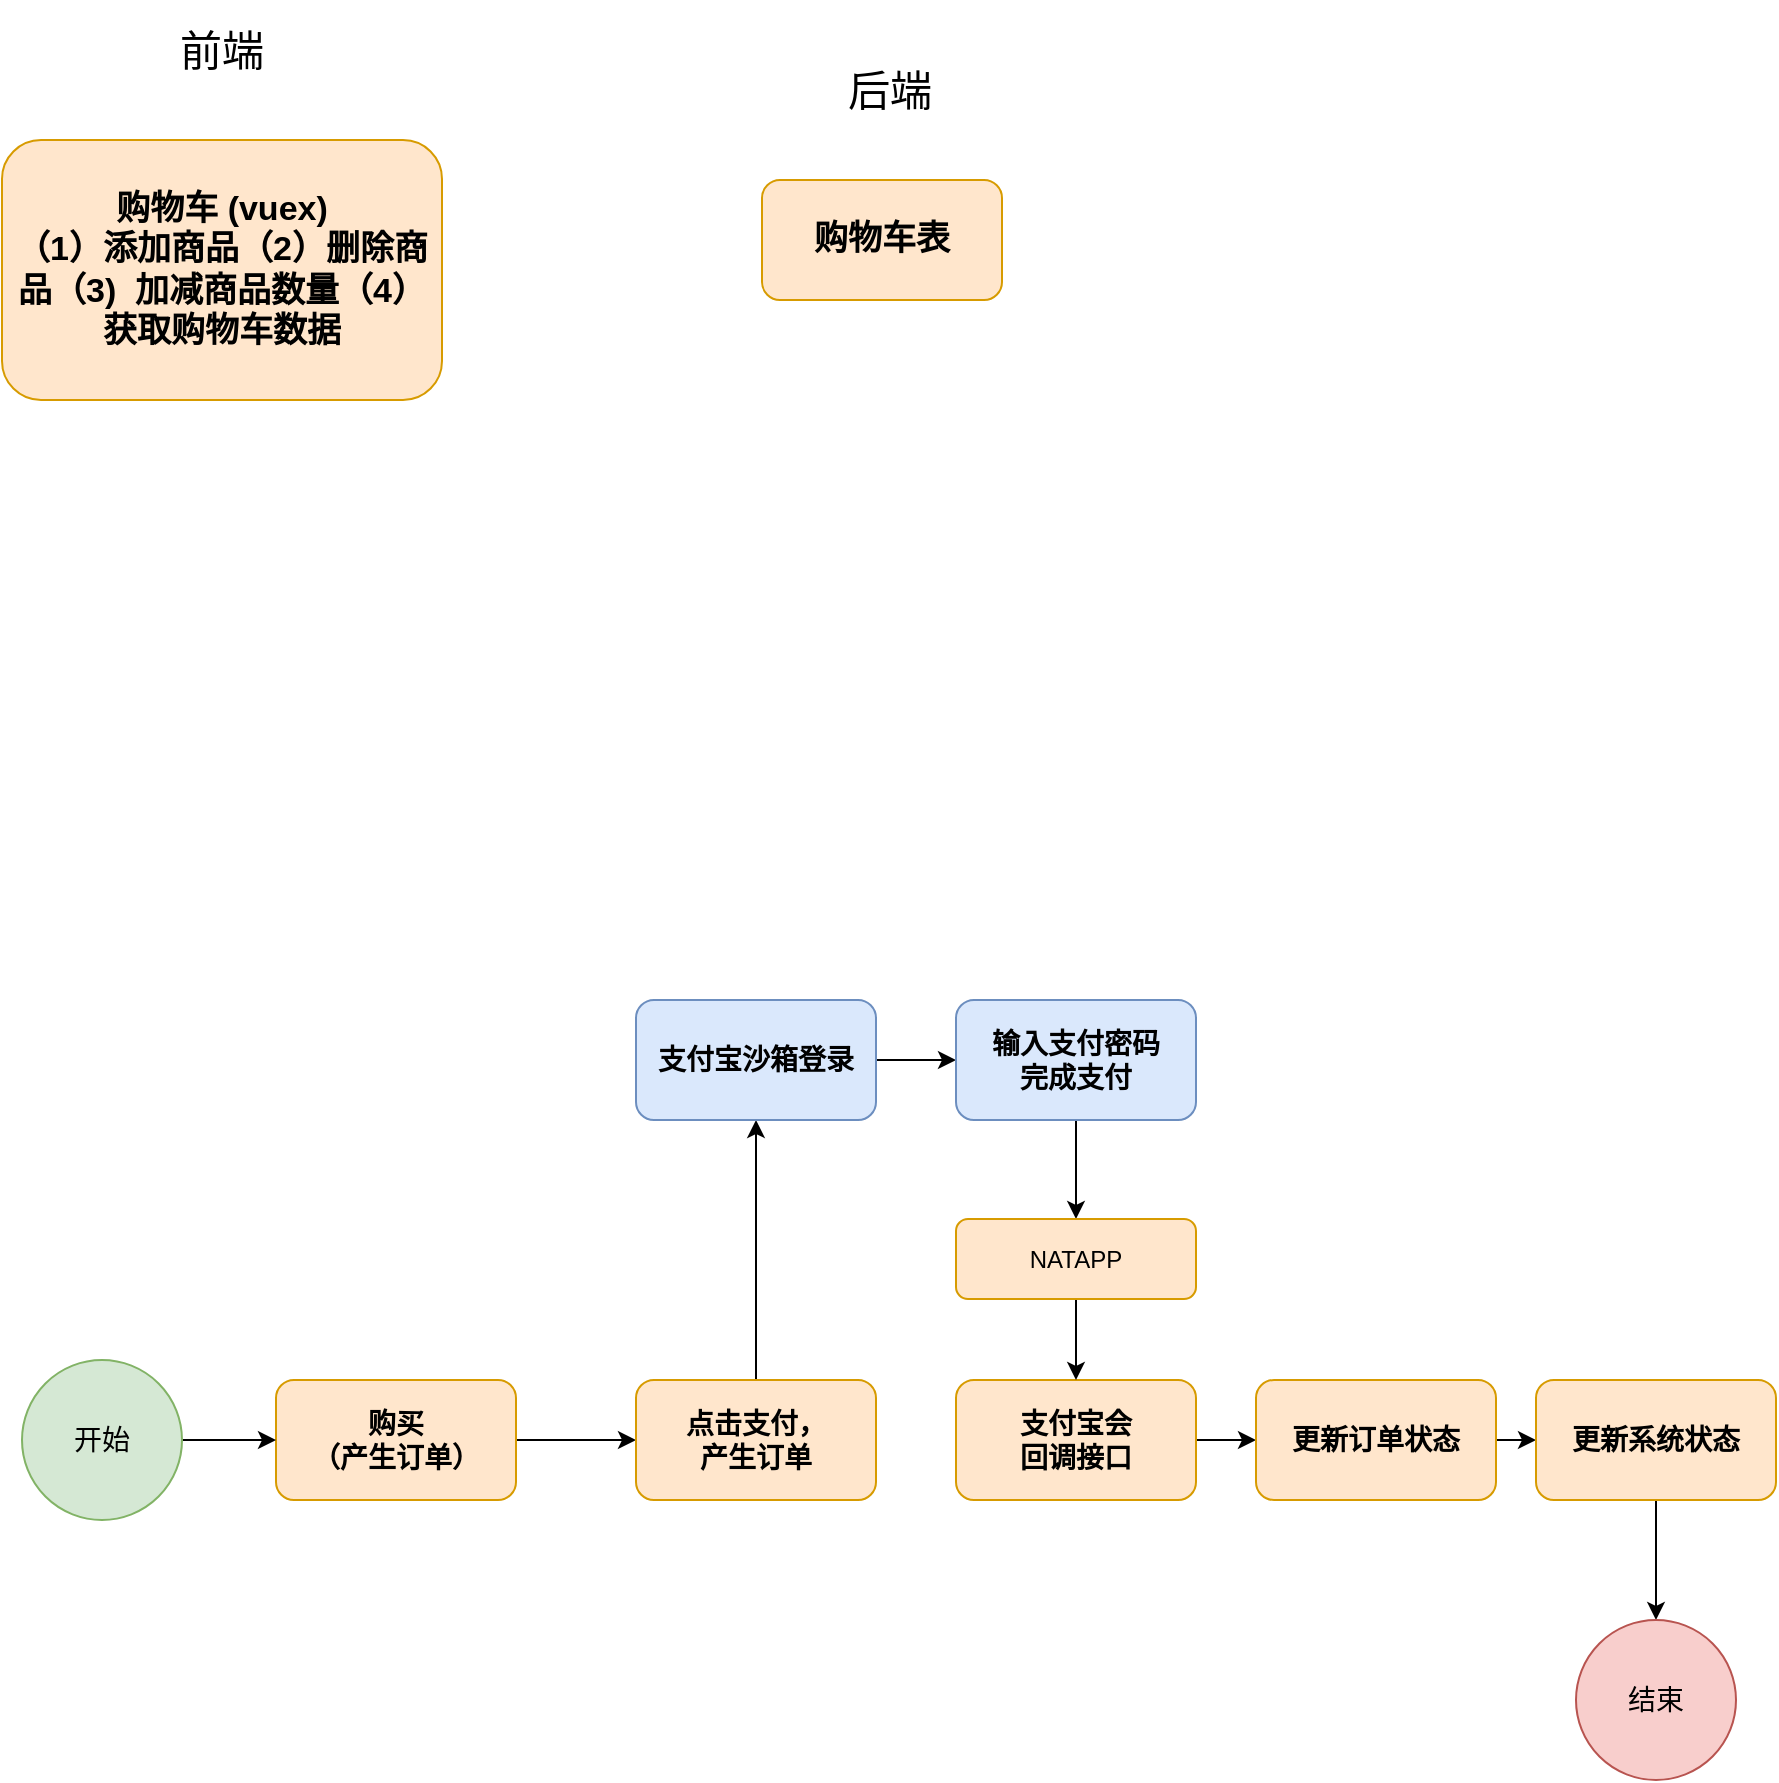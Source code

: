 <mxfile version="22.1.7" type="github">
  <diagram name="第 1 页" id="OdKYLB2-9izrh4cZaHGk">
    <mxGraphModel dx="2566" dy="608" grid="1" gridSize="10" guides="1" tooltips="1" connect="1" arrows="1" fold="1" page="1" pageScale="1" pageWidth="827" pageHeight="1169" math="0" shadow="0">
      <root>
        <mxCell id="0" />
        <mxCell id="1" parent="0" />
        <mxCell id="9LEnUv4450Ojj1wTjqpc-3" style="edgeStyle=orthogonalEdgeStyle;rounded=0;orthogonalLoop=1;jettySize=auto;html=1;exitX=1;exitY=0.5;exitDx=0;exitDy=0;fontSize=14;" edge="1" parent="1" source="9LEnUv4450Ojj1wTjqpc-4">
          <mxGeometry relative="1" as="geometry">
            <mxPoint x="-873" y="970" as="targetPoint" />
          </mxGeometry>
        </mxCell>
        <mxCell id="9LEnUv4450Ojj1wTjqpc-4" value="购买&lt;br&gt;（产生订单）" style="rounded=1;whiteSpace=wrap;html=1;fontStyle=1;fontSize=14;fillColor=#ffe6cc;strokeColor=#d79b00;" vertex="1" parent="1">
          <mxGeometry x="-1053" y="940" width="120" height="60" as="geometry" />
        </mxCell>
        <mxCell id="9LEnUv4450Ojj1wTjqpc-7" style="edgeStyle=orthogonalEdgeStyle;rounded=0;orthogonalLoop=1;jettySize=auto;html=1;exitX=0.5;exitY=0;exitDx=0;exitDy=0;entryX=0.5;entryY=1;entryDx=0;entryDy=0;fontSize=14;" edge="1" parent="1" source="9LEnUv4450Ojj1wTjqpc-8" target="9LEnUv4450Ojj1wTjqpc-10">
          <mxGeometry relative="1" as="geometry" />
        </mxCell>
        <mxCell id="9LEnUv4450Ojj1wTjqpc-8" value="点击支付，&lt;br&gt;产生订单" style="rounded=1;whiteSpace=wrap;html=1;fontStyle=1;fontSize=14;fillColor=#ffe6cc;strokeColor=#d79b00;" vertex="1" parent="1">
          <mxGeometry x="-873" y="940" width="120" height="60" as="geometry" />
        </mxCell>
        <mxCell id="9LEnUv4450Ojj1wTjqpc-9" style="edgeStyle=orthogonalEdgeStyle;rounded=0;orthogonalLoop=1;jettySize=auto;html=1;exitX=1;exitY=0.5;exitDx=0;exitDy=0;entryX=0;entryY=0.5;entryDx=0;entryDy=0;fontSize=14;" edge="1" parent="1" source="9LEnUv4450Ojj1wTjqpc-10" target="9LEnUv4450Ojj1wTjqpc-12">
          <mxGeometry relative="1" as="geometry" />
        </mxCell>
        <mxCell id="9LEnUv4450Ojj1wTjqpc-10" value="支付宝沙箱登录" style="rounded=1;whiteSpace=wrap;html=1;fontStyle=1;fontSize=14;fillColor=#dae8fc;strokeColor=#6c8ebf;" vertex="1" parent="1">
          <mxGeometry x="-873" y="750" width="120" height="60" as="geometry" />
        </mxCell>
        <mxCell id="9LEnUv4450Ojj1wTjqpc-11" style="edgeStyle=orthogonalEdgeStyle;rounded=0;orthogonalLoop=1;jettySize=auto;html=1;exitX=0.5;exitY=1;exitDx=0;exitDy=0;fontSize=14;entryX=0.5;entryY=0;entryDx=0;entryDy=0;" edge="1" parent="1" source="9LEnUv4450Ojj1wTjqpc-12" target="9LEnUv4450Ojj1wTjqpc-25">
          <mxGeometry relative="1" as="geometry">
            <mxPoint x="-573" y="870" as="targetPoint" />
          </mxGeometry>
        </mxCell>
        <mxCell id="9LEnUv4450Ojj1wTjqpc-12" value="输入支付密码&lt;br&gt;完成支付" style="rounded=1;whiteSpace=wrap;html=1;fontStyle=1;fontSize=14;fillColor=#dae8fc;strokeColor=#6c8ebf;" vertex="1" parent="1">
          <mxGeometry x="-713" y="750" width="120" height="60" as="geometry" />
        </mxCell>
        <mxCell id="9LEnUv4450Ojj1wTjqpc-13" style="edgeStyle=orthogonalEdgeStyle;rounded=0;orthogonalLoop=1;jettySize=auto;html=1;exitX=1;exitY=0.5;exitDx=0;exitDy=0;entryX=0;entryY=0.5;entryDx=0;entryDy=0;fontSize=14;" edge="1" parent="1" source="9LEnUv4450Ojj1wTjqpc-14" target="9LEnUv4450Ojj1wTjqpc-16">
          <mxGeometry relative="1" as="geometry" />
        </mxCell>
        <mxCell id="9LEnUv4450Ojj1wTjqpc-14" value="支付宝会&lt;br&gt;回调接口" style="rounded=1;whiteSpace=wrap;html=1;fontStyle=1;fontSize=14;fillColor=#ffe6cc;strokeColor=#d79b00;" vertex="1" parent="1">
          <mxGeometry x="-713" y="940" width="120" height="60" as="geometry" />
        </mxCell>
        <mxCell id="9LEnUv4450Ojj1wTjqpc-15" style="edgeStyle=orthogonalEdgeStyle;rounded=0;orthogonalLoop=1;jettySize=auto;html=1;exitX=1;exitY=0.5;exitDx=0;exitDy=0;entryX=0;entryY=0.5;entryDx=0;entryDy=0;fontSize=14;" edge="1" parent="1" source="9LEnUv4450Ojj1wTjqpc-16" target="9LEnUv4450Ojj1wTjqpc-18">
          <mxGeometry relative="1" as="geometry" />
        </mxCell>
        <mxCell id="9LEnUv4450Ojj1wTjqpc-16" value="更新订单状态" style="rounded=1;whiteSpace=wrap;html=1;fontStyle=1;fontSize=14;fillColor=#ffe6cc;strokeColor=#d79b00;" vertex="1" parent="1">
          <mxGeometry x="-563" y="940" width="120" height="60" as="geometry" />
        </mxCell>
        <mxCell id="9LEnUv4450Ojj1wTjqpc-17" style="edgeStyle=orthogonalEdgeStyle;rounded=0;orthogonalLoop=1;jettySize=auto;html=1;exitX=0.5;exitY=1;exitDx=0;exitDy=0;fontSize=14;" edge="1" parent="1" source="9LEnUv4450Ojj1wTjqpc-18" target="9LEnUv4450Ojj1wTjqpc-23">
          <mxGeometry relative="1" as="geometry" />
        </mxCell>
        <mxCell id="9LEnUv4450Ojj1wTjqpc-18" value="更新系统状态" style="rounded=1;whiteSpace=wrap;html=1;fontStyle=1;fontSize=14;fillColor=#ffe6cc;strokeColor=#d79b00;" vertex="1" parent="1">
          <mxGeometry x="-423" y="940" width="120" height="60" as="geometry" />
        </mxCell>
        <mxCell id="9LEnUv4450Ojj1wTjqpc-19" style="edgeStyle=orthogonalEdgeStyle;rounded=0;orthogonalLoop=1;jettySize=auto;html=1;exitX=1;exitY=0.5;exitDx=0;exitDy=0;entryX=0;entryY=0.5;entryDx=0;entryDy=0;fontSize=14;" edge="1" parent="1" source="9LEnUv4450Ojj1wTjqpc-22" target="9LEnUv4450Ojj1wTjqpc-4">
          <mxGeometry relative="1" as="geometry" />
        </mxCell>
        <mxCell id="9LEnUv4450Ojj1wTjqpc-22" value="开始" style="ellipse;whiteSpace=wrap;html=1;aspect=fixed;fontSize=14;fillColor=#d5e8d4;strokeColor=#82b366;" vertex="1" parent="1">
          <mxGeometry x="-1180" y="930" width="80" height="80" as="geometry" />
        </mxCell>
        <mxCell id="9LEnUv4450Ojj1wTjqpc-23" value="结束" style="ellipse;whiteSpace=wrap;html=1;aspect=fixed;fontSize=14;fillColor=#f8cecc;strokeColor=#b85450;" vertex="1" parent="1">
          <mxGeometry x="-403" y="1060" width="80" height="80" as="geometry" />
        </mxCell>
        <mxCell id="9LEnUv4450Ojj1wTjqpc-24" style="edgeStyle=orthogonalEdgeStyle;rounded=0;orthogonalLoop=1;jettySize=auto;html=1;exitX=0.5;exitY=1;exitDx=0;exitDy=0;entryX=0.5;entryY=0;entryDx=0;entryDy=0;" edge="1" parent="1" source="9LEnUv4450Ojj1wTjqpc-25" target="9LEnUv4450Ojj1wTjqpc-14">
          <mxGeometry relative="1" as="geometry" />
        </mxCell>
        <mxCell id="9LEnUv4450Ojj1wTjqpc-25" value="NATAPP" style="rounded=1;whiteSpace=wrap;html=1;fillColor=#ffe6cc;strokeColor=#d79b00;" vertex="1" parent="1">
          <mxGeometry x="-713" y="859.5" width="120" height="40" as="geometry" />
        </mxCell>
        <mxCell id="9LEnUv4450Ojj1wTjqpc-26" value="购物车 (vuex)&lt;br&gt;&lt;span style=&quot;background-color: initial;&quot;&gt;（1）添加商品&lt;/span&gt;&lt;span style=&quot;background-color: initial;&quot;&gt;（2）删除商品（3)&amp;nbsp; 加减商品数量&lt;/span&gt;&lt;span style=&quot;background-color: initial;&quot;&gt;（4）获取购物车数据&lt;/span&gt;&lt;span style=&quot;background-color: initial;&quot;&gt;&lt;br&gt;&lt;/span&gt;" style="rounded=1;whiteSpace=wrap;html=1;fontStyle=1;fontSize=17;fillColor=#ffe6cc;strokeColor=#d79b00;" vertex="1" parent="1">
          <mxGeometry x="-1190" y="320" width="220" height="130" as="geometry" />
        </mxCell>
        <mxCell id="9LEnUv4450Ojj1wTjqpc-27" value="前端" style="text;html=1;strokeColor=none;fillColor=none;align=center;verticalAlign=middle;whiteSpace=wrap;rounded=0;fontSize=21;" vertex="1" parent="1">
          <mxGeometry x="-1130" y="250" width="100" height="50" as="geometry" />
        </mxCell>
        <mxCell id="9LEnUv4450Ojj1wTjqpc-28" value="购物车表" style="rounded=1;whiteSpace=wrap;html=1;fontStyle=1;fontSize=17;fillColor=#ffe6cc;strokeColor=#d79b00;" vertex="1" parent="1">
          <mxGeometry x="-810" y="340" width="120" height="60" as="geometry" />
        </mxCell>
        <mxCell id="9LEnUv4450Ojj1wTjqpc-29" value="后端" style="text;html=1;strokeColor=none;fillColor=none;align=center;verticalAlign=middle;whiteSpace=wrap;rounded=0;fontSize=21;" vertex="1" parent="1">
          <mxGeometry x="-796" y="270" width="100" height="50" as="geometry" />
        </mxCell>
      </root>
    </mxGraphModel>
  </diagram>
</mxfile>
